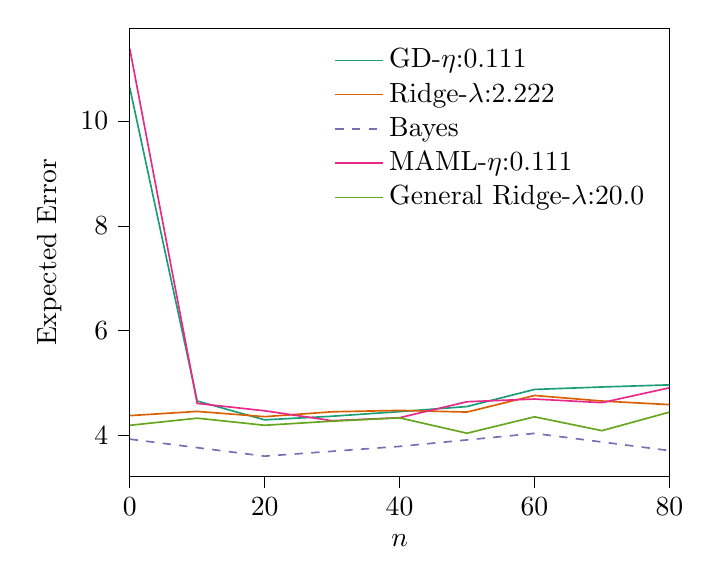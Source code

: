 % This file was created with tikzplotlib v0.10.1.
\begin{tikzpicture}

\definecolor{chocolate217952}{RGB}{217,95,2}
\definecolor{darkcyan27158119}{RGB}{27,158,119}
\definecolor{darkgray176}{RGB}{176,176,176}
\definecolor{deeppink23141138}{RGB}{231,41,138}
\definecolor{lightslategray117112179}{RGB}{117,112,179}
\definecolor{olivedrab10216630}{RGB}{102,166,30}

\begin{axis}[
legend cell align={left},
legend style={fill opacity=0.8, draw opacity=1, text opacity=1, draw=none},
tick align=outside,
tick pos=left,
x grid style={darkgray176},
xlabel={\(\displaystyle n\)},
xmin=0, xmax=80,
xtick style={color=black},
y grid style={darkgray176},
ylabel={Expected Error},
ymin=3.22, ymax=11.769,
ytick style={color=black}
]
\addplot [semithick, darkcyan27158119]
table {%
0 10.637
10 4.66
20 4.301
30 4.37
40 4.458
50 4.555
60 4.881
70 4.928
80 4.968
90 5.036
};
\addlegendentry{GD-$\eta$:0.111}
\addplot [semithick, chocolate217952]
table {%
0 4.382
10 4.462
20 4.362
30 4.455
40 4.481
50 4.45
60 4.766
70 4.66
80 4.592
90 4.438
};
\addlegendentry{Ridge-$\lambda$:2.222}
\addplot [semithick, lightslategray117112179, dashed]
table {%
0 3.933
20 3.609
40 3.795
60 4.043
80 3.715
};
\addlegendentry{Bayes}
\addplot [semithick, deeppink23141138]
table {%
0 11.38
10 4.614
20 4.474
30 4.285
40 4.342
50 4.647
60 4.698
70 4.629
80 4.912
90 5.033
};
\addlegendentry{MAML-$\eta$:0.111}
\addplot [semithick, olivedrab10216630]
table {%
0 4.197
10 4.333
20 4.198
30 4.276
40 4.339
50 4.046
60 4.359
70 4.095
80 4.448
90 4.333
};
\addlegendentry{General Ridge-$\lambda$:20.0}
\end{axis}

\end{tikzpicture}
